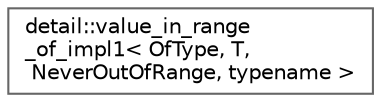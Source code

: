 digraph "Gráfico de jerarquía de clases"
{
 // LATEX_PDF_SIZE
  bgcolor="transparent";
  edge [fontname=Helvetica,fontsize=10,labelfontname=Helvetica,labelfontsize=10];
  node [fontname=Helvetica,fontsize=10,shape=box,height=0.2,width=0.4];
  rankdir="LR";
  Node0 [id="Node000000",label="detail::value_in_range\l_of_impl1\< OfType, T,\l NeverOutOfRange, typename \>",height=0.2,width=0.4,color="grey40", fillcolor="white", style="filled",URL="$structdetail_1_1value__in__range__of__impl1.html",tooltip=" "];
}
